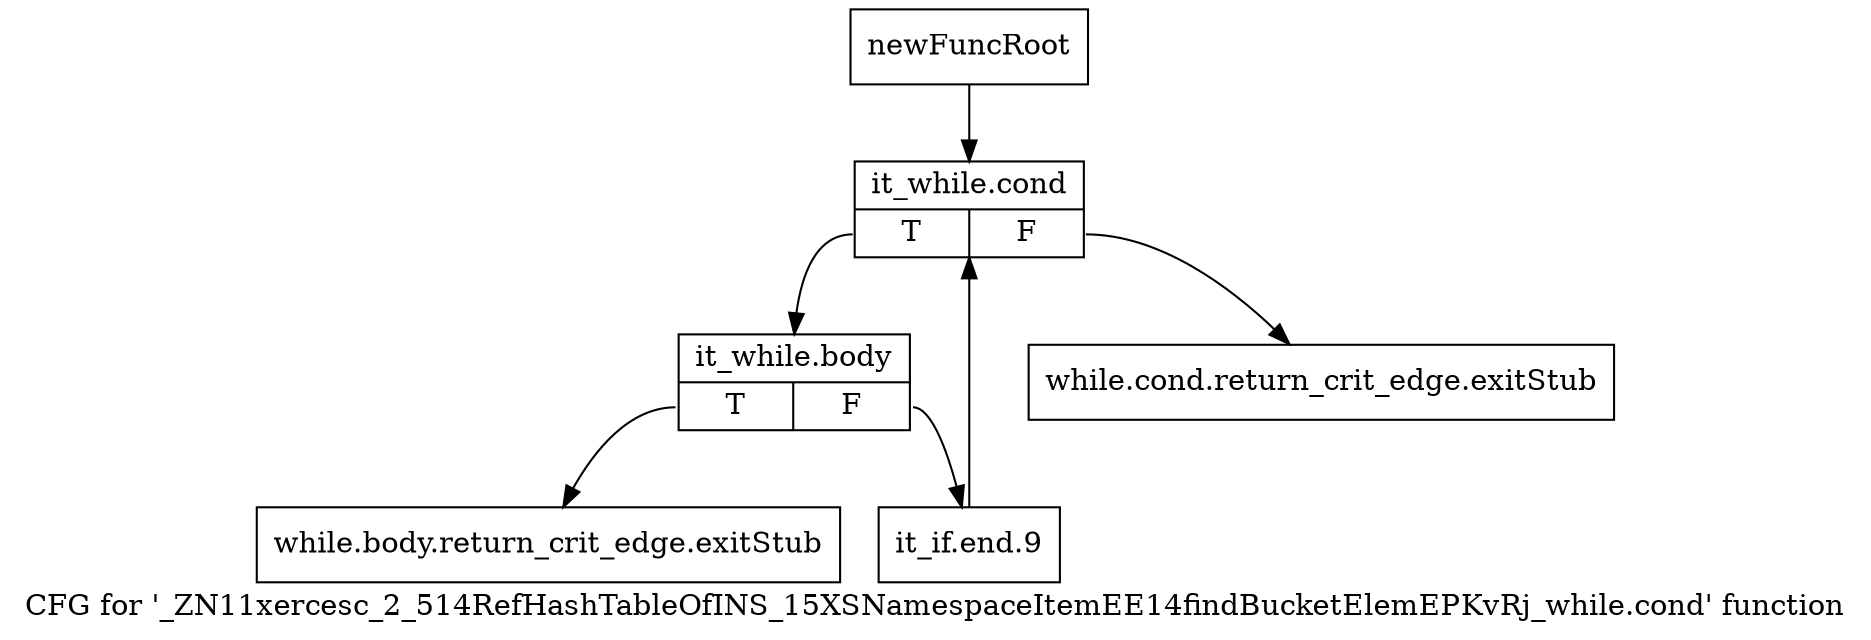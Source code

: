 digraph "CFG for '_ZN11xercesc_2_514RefHashTableOfINS_15XSNamespaceItemEE14findBucketElemEPKvRj_while.cond' function" {
	label="CFG for '_ZN11xercesc_2_514RefHashTableOfINS_15XSNamespaceItemEE14findBucketElemEPKvRj_while.cond' function";

	Node0x9bf4b70 [shape=record,label="{newFuncRoot}"];
	Node0x9bf4b70 -> Node0x9bf4c60;
	Node0x9bf4bc0 [shape=record,label="{while.cond.return_crit_edge.exitStub}"];
	Node0x9bf4c10 [shape=record,label="{while.body.return_crit_edge.exitStub}"];
	Node0x9bf4c60 [shape=record,label="{it_while.cond|{<s0>T|<s1>F}}"];
	Node0x9bf4c60:s0 -> Node0x9bf4cb0;
	Node0x9bf4c60:s1 -> Node0x9bf4bc0;
	Node0x9bf4cb0 [shape=record,label="{it_while.body|{<s0>T|<s1>F}}"];
	Node0x9bf4cb0:s0 -> Node0x9bf4c10;
	Node0x9bf4cb0:s1 -> Node0x9bf4d00;
	Node0x9bf4d00 [shape=record,label="{it_if.end.9}"];
	Node0x9bf4d00 -> Node0x9bf4c60;
}
